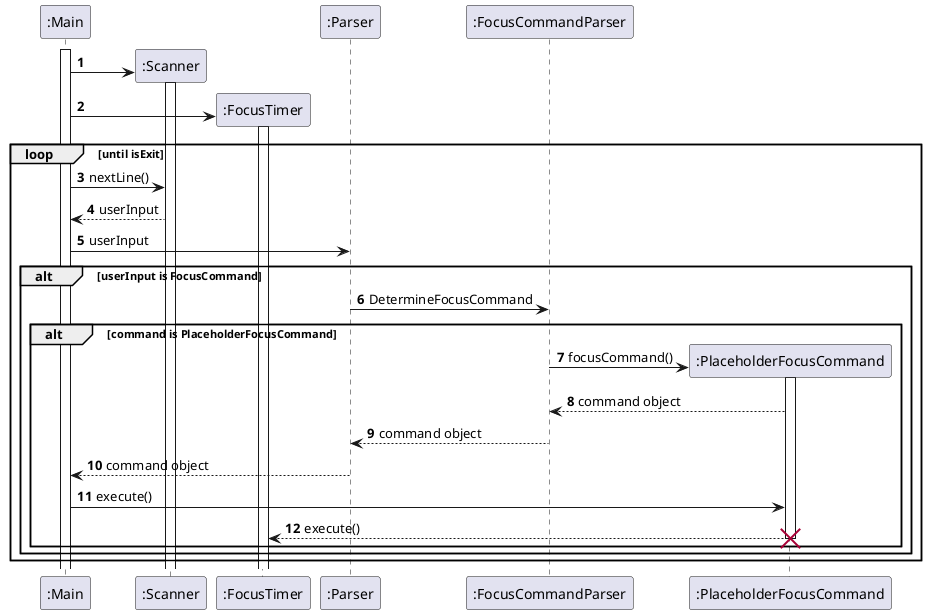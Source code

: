 @startuml
'https://plantuml.com/sequence-diagram

autonumber
participant ":Main" as Main
participant ":Scanner" as Scanner
participant ":FocusTimer" as FocusTimer
participant ":Parser" as Parser
participant ":FocusCommandParser" as FocusCommandParser
participant ":PlaceholderFocusCommand" as PlaceholderFocusCommand

activate Main

create Scanner
Main -> Scanner
activate Scanner

create FocusTimer
Main -> FocusTimer
activate FocusTimer

loop until isExit
    Main -> Scanner : nextLine()
    Main <-- Scanner : userInput
    Main -> Parser : userInput
    alt userInput is FocusCommand
        Parser -> FocusCommandParser : DetermineFocusCommand
        alt command is PlaceholderFocusCommand
            create PlaceholderFocusCommand
            FocusCommandParser -> PlaceholderFocusCommand : focusCommand()
            activate PlaceholderFocusCommand
            PlaceholderFocusCommand --> FocusCommandParser : command object
            FocusCommandParser --> Parser  : command object
            Parser --> Main : command object
            Main -> PlaceholderFocusCommand : execute()
            PlaceholderFocusCommand --> FocusTimer : execute()
            destroy PlaceholderFocusCommand
        end
    end
end

@enduml